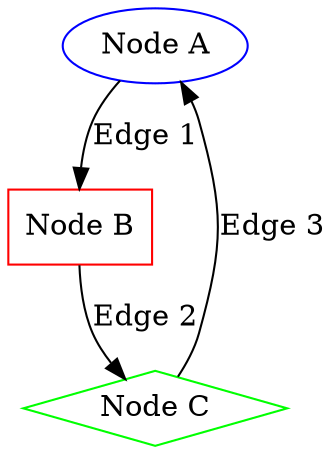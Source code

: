 digraph MyGraph {
    A [label="Node A", shape=ellipse, color=blue];
    B [label="Node B", shape=box, color=red];
    C [label="Node C", shape=diamond, color=green];
    A -> B [label="Edge 1"];
    B -> C [label="Edge 2"];
    C -> A [label="Edge 3"];
}